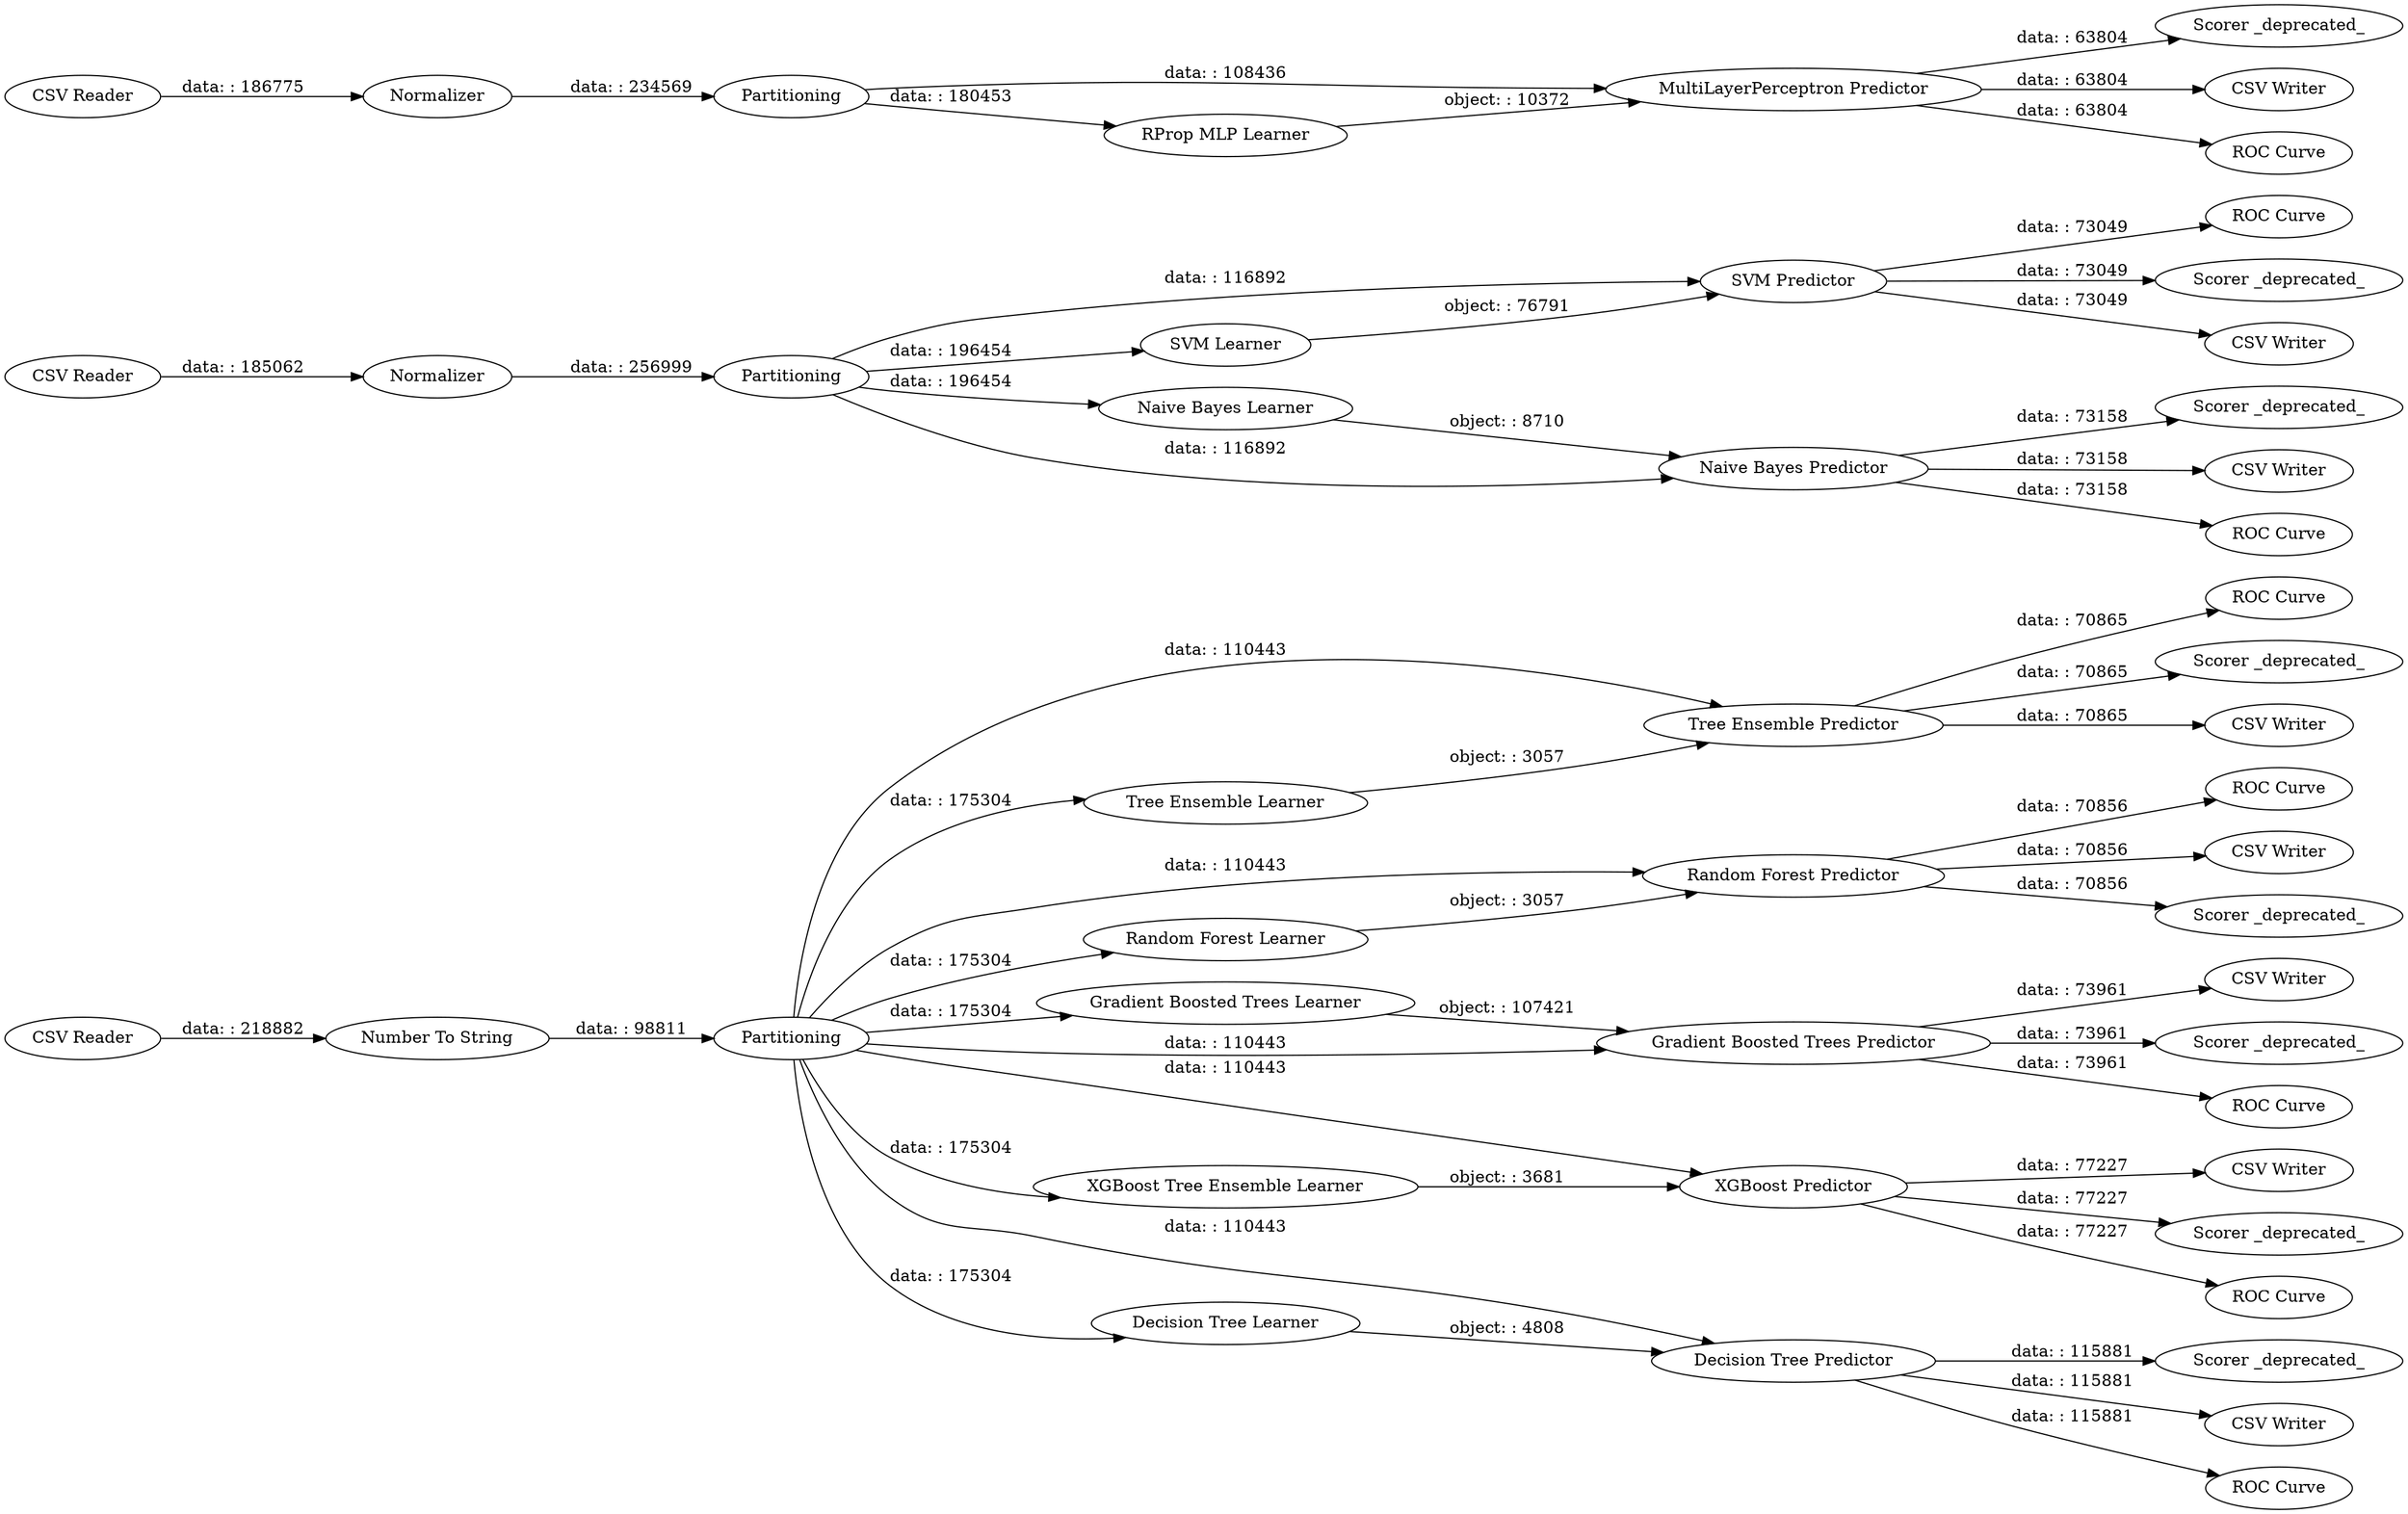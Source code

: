 digraph {
	"-1572902118017000063_383" [label="Gradient Boosted Trees Learner"]
	"-1572902118017000063_440" [label="Scorer _deprecated_"]
	"-1572902118017000063_446" [label="Scorer _deprecated_"]
	"-1572902118017000063_424" [label="CSV Writer"]
	"-1572902118017000063_438" [label="CSV Writer"]
	"-1572902118017000063_410" [label="CSV Writer"]
	"-1572902118017000063_432" [label="SVM Predictor"]
	"-1572902118017000063_386" [label="ROC Curve"]
	"-1572902118017000063_428" [label="MultiLayerPerceptron Predictor"]
	"-1572902118017000063_427" [label="RProp MLP Learner"]
	"-1572902118017000063_389" [label="Scorer _deprecated_"]
	"-1572902118017000063_387" [label="Scorer _deprecated_"]
	"-1572902118017000063_385" [label="ROC Curve"]
	"-1572902118017000063_367" [label="Random Forest Predictor"]
	"-1572902118017000063_369" [label="Tree Ensemble Predictor"]
	"-1572902118017000063_453" [label="ROC Curve"]
	"-1572902118017000063_431" [label="SVM Learner"]
	"-1572902118017000063_454" [label="ROC Curve"]
	"-1572902118017000063_390" [label="Scorer _deprecated_"]
	"-1572902118017000063_447" [label=Normalizer]
	"-1572902118017000063_368" [label="Tree Ensemble Learner"]
	"-1572902118017000063_392" [label="XGBoost Predictor"]
	"-1572902118017000063_381" [label=Partitioning]
	"-1572902118017000063_433" [label="Naive Bayes Learner"]
	"-1572902118017000063_444" [label="CSV Writer"]
	"-1572902118017000063_448" [label=Partitioning]
	"-1572902118017000063_445" [label="ROC Curve"]
	"-1572902118017000063_450" [label=Normalizer]
	"-1572902118017000063_451" [label="CSV Reader"]
	"-1572902118017000063_429" [label="Decision Tree Learner"]
	"-1572902118017000063_443" [label="Scorer _deprecated_"]
	"-1572902118017000063_452" [label=Partitioning]
	"-1572902118017000063_426" [label="CSV Writer"]
	"-1572902118017000063_425" [label="CSV Writer"]
	"-1572902118017000063_380" [label="Number To String"]
	"-1572902118017000063_449" [label="CSV Reader"]
	"-1572902118017000063_436" [label="Scorer _deprecated_"]
	"-1572902118017000063_437" [label="CSV Writer"]
	"-1572902118017000063_435" [label="ROC Curve"]
	"-1572902118017000063_434" [label="Naive Bayes Predictor"]
	"-1572902118017000063_366" [label="Random Forest Learner"]
	"-1572902118017000063_441" [label="CSV Writer"]
	"-1572902118017000063_370" [label="XGBoost Tree Ensemble Learner"]
	"-1572902118017000063_379" [label="CSV Reader"]
	"-1572902118017000063_430" [label="Decision Tree Predictor"]
	"-1572902118017000063_393" [label="ROC Curve"]
	"-1572902118017000063_388" [label="ROC Curve"]
	"-1572902118017000063_384" [label="Scorer _deprecated_"]
	"-1572902118017000063_382" [label="Gradient Boosted Trees Predictor"]
	"-1572902118017000063_381" -> "-1572902118017000063_430" [label="data: : 110443"]
	"-1572902118017000063_452" -> "-1572902118017000063_431" [label="data: : 196454"]
	"-1572902118017000063_381" -> "-1572902118017000063_429" [label="data: : 175304"]
	"-1572902118017000063_381" -> "-1572902118017000063_370" [label="data: : 175304"]
	"-1572902118017000063_428" -> "-1572902118017000063_436" [label="data: : 63804"]
	"-1572902118017000063_369" -> "-1572902118017000063_425" [label="data: : 70865"]
	"-1572902118017000063_381" -> "-1572902118017000063_383" [label="data: : 175304"]
	"-1572902118017000063_382" -> "-1572902118017000063_388" [label="data: : 73961"]
	"-1572902118017000063_449" -> "-1572902118017000063_447" [label="data: : 186775"]
	"-1572902118017000063_382" -> "-1572902118017000063_424" [label="data: : 73961"]
	"-1572902118017000063_380" -> "-1572902118017000063_381" [label="data: : 98811"]
	"-1572902118017000063_430" -> "-1572902118017000063_453" [label="data: : 115881"]
	"-1572902118017000063_381" -> "-1572902118017000063_366" [label="data: : 175304"]
	"-1572902118017000063_430" -> "-1572902118017000063_438" [label="data: : 115881"]
	"-1572902118017000063_448" -> "-1572902118017000063_427" [label="data: : 180453"]
	"-1572902118017000063_432" -> "-1572902118017000063_441" [label="data: : 73049"]
	"-1572902118017000063_432" -> "-1572902118017000063_454" [label="data: : 73049"]
	"-1572902118017000063_368" -> "-1572902118017000063_369" [label="object: : 3057"]
	"-1572902118017000063_450" -> "-1572902118017000063_452" [label="data: : 256999"]
	"-1572902118017000063_452" -> "-1572902118017000063_432" [label="data: : 116892"]
	"-1572902118017000063_381" -> "-1572902118017000063_382" [label="data: : 110443"]
	"-1572902118017000063_366" -> "-1572902118017000063_367" [label="object: : 3057"]
	"-1572902118017000063_381" -> "-1572902118017000063_368" [label="data: : 175304"]
	"-1572902118017000063_430" -> "-1572902118017000063_440" [label="data: : 115881"]
	"-1572902118017000063_432" -> "-1572902118017000063_443" [label="data: : 73049"]
	"-1572902118017000063_451" -> "-1572902118017000063_450" [label="data: : 185062"]
	"-1572902118017000063_381" -> "-1572902118017000063_367" [label="data: : 110443"]
	"-1572902118017000063_433" -> "-1572902118017000063_434" [label="object: : 8710"]
	"-1572902118017000063_434" -> "-1572902118017000063_446" [label="data: : 73158"]
	"-1572902118017000063_379" -> "-1572902118017000063_380" [label="data: : 218882"]
	"-1572902118017000063_367" -> "-1572902118017000063_426" [label="data: : 70856"]
	"-1572902118017000063_448" -> "-1572902118017000063_428" [label="data: : 108436"]
	"-1572902118017000063_447" -> "-1572902118017000063_448" [label="data: : 234569"]
	"-1572902118017000063_429" -> "-1572902118017000063_430" [label="object: : 4808"]
	"-1572902118017000063_367" -> "-1572902118017000063_384" [label="data: : 70856"]
	"-1572902118017000063_381" -> "-1572902118017000063_369" [label="data: : 110443"]
	"-1572902118017000063_382" -> "-1572902118017000063_389" [label="data: : 73961"]
	"-1572902118017000063_431" -> "-1572902118017000063_432" [label="object: : 76791"]
	"-1572902118017000063_370" -> "-1572902118017000063_392" [label="object: : 3681"]
	"-1572902118017000063_392" -> "-1572902118017000063_390" [label="data: : 77227"]
	"-1572902118017000063_452" -> "-1572902118017000063_433" [label="data: : 196454"]
	"-1572902118017000063_427" -> "-1572902118017000063_428" [label="object: : 10372"]
	"-1572902118017000063_369" -> "-1572902118017000063_386" [label="data: : 70865"]
	"-1572902118017000063_428" -> "-1572902118017000063_437" [label="data: : 63804"]
	"-1572902118017000063_434" -> "-1572902118017000063_445" [label="data: : 73158"]
	"-1572902118017000063_452" -> "-1572902118017000063_434" [label="data: : 116892"]
	"-1572902118017000063_367" -> "-1572902118017000063_385" [label="data: : 70856"]
	"-1572902118017000063_392" -> "-1572902118017000063_393" [label="data: : 77227"]
	"-1572902118017000063_383" -> "-1572902118017000063_382" [label="object: : 107421"]
	"-1572902118017000063_428" -> "-1572902118017000063_435" [label="data: : 63804"]
	"-1572902118017000063_381" -> "-1572902118017000063_392" [label="data: : 110443"]
	"-1572902118017000063_434" -> "-1572902118017000063_444" [label="data: : 73158"]
	"-1572902118017000063_392" -> "-1572902118017000063_410" [label="data: : 77227"]
	"-1572902118017000063_369" -> "-1572902118017000063_387" [label="data: : 70865"]
	rankdir=LR
}
